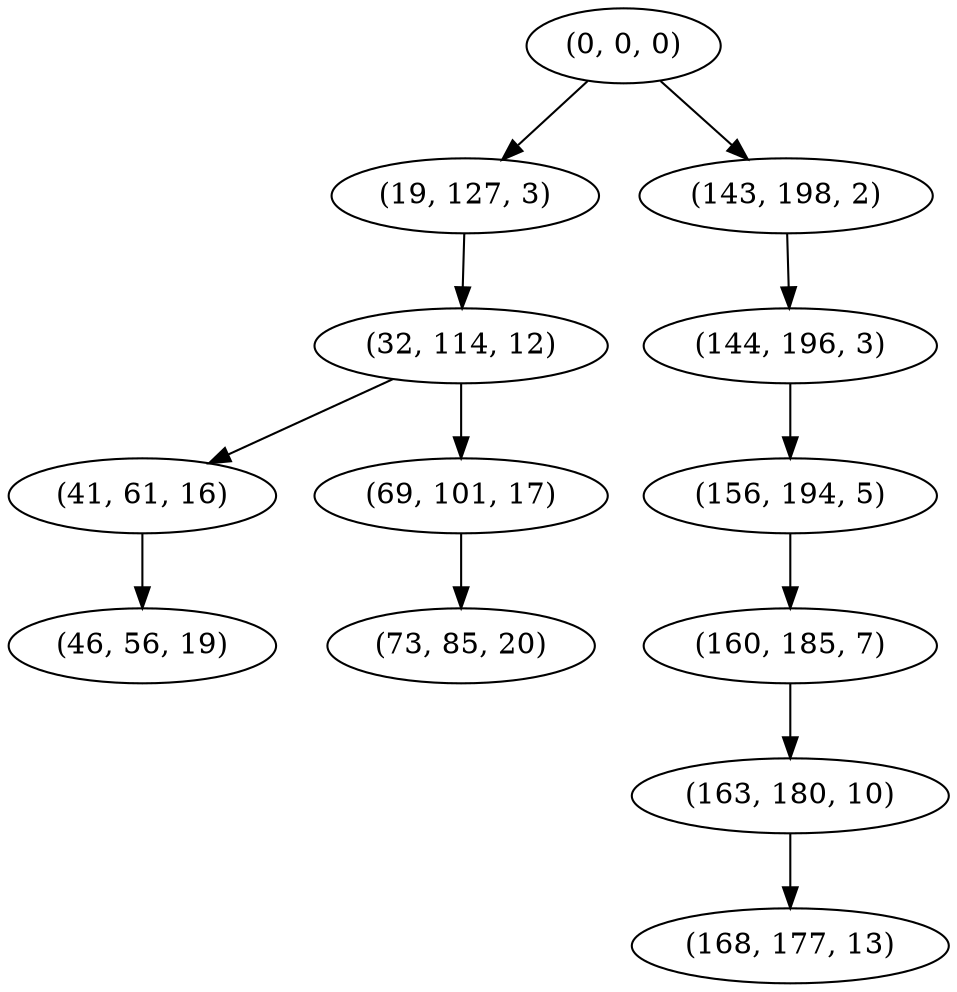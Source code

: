 digraph tree {
    "(0, 0, 0)";
    "(19, 127, 3)";
    "(32, 114, 12)";
    "(41, 61, 16)";
    "(46, 56, 19)";
    "(69, 101, 17)";
    "(73, 85, 20)";
    "(143, 198, 2)";
    "(144, 196, 3)";
    "(156, 194, 5)";
    "(160, 185, 7)";
    "(163, 180, 10)";
    "(168, 177, 13)";
    "(0, 0, 0)" -> "(19, 127, 3)";
    "(0, 0, 0)" -> "(143, 198, 2)";
    "(19, 127, 3)" -> "(32, 114, 12)";
    "(32, 114, 12)" -> "(41, 61, 16)";
    "(32, 114, 12)" -> "(69, 101, 17)";
    "(41, 61, 16)" -> "(46, 56, 19)";
    "(69, 101, 17)" -> "(73, 85, 20)";
    "(143, 198, 2)" -> "(144, 196, 3)";
    "(144, 196, 3)" -> "(156, 194, 5)";
    "(156, 194, 5)" -> "(160, 185, 7)";
    "(160, 185, 7)" -> "(163, 180, 10)";
    "(163, 180, 10)" -> "(168, 177, 13)";
}
